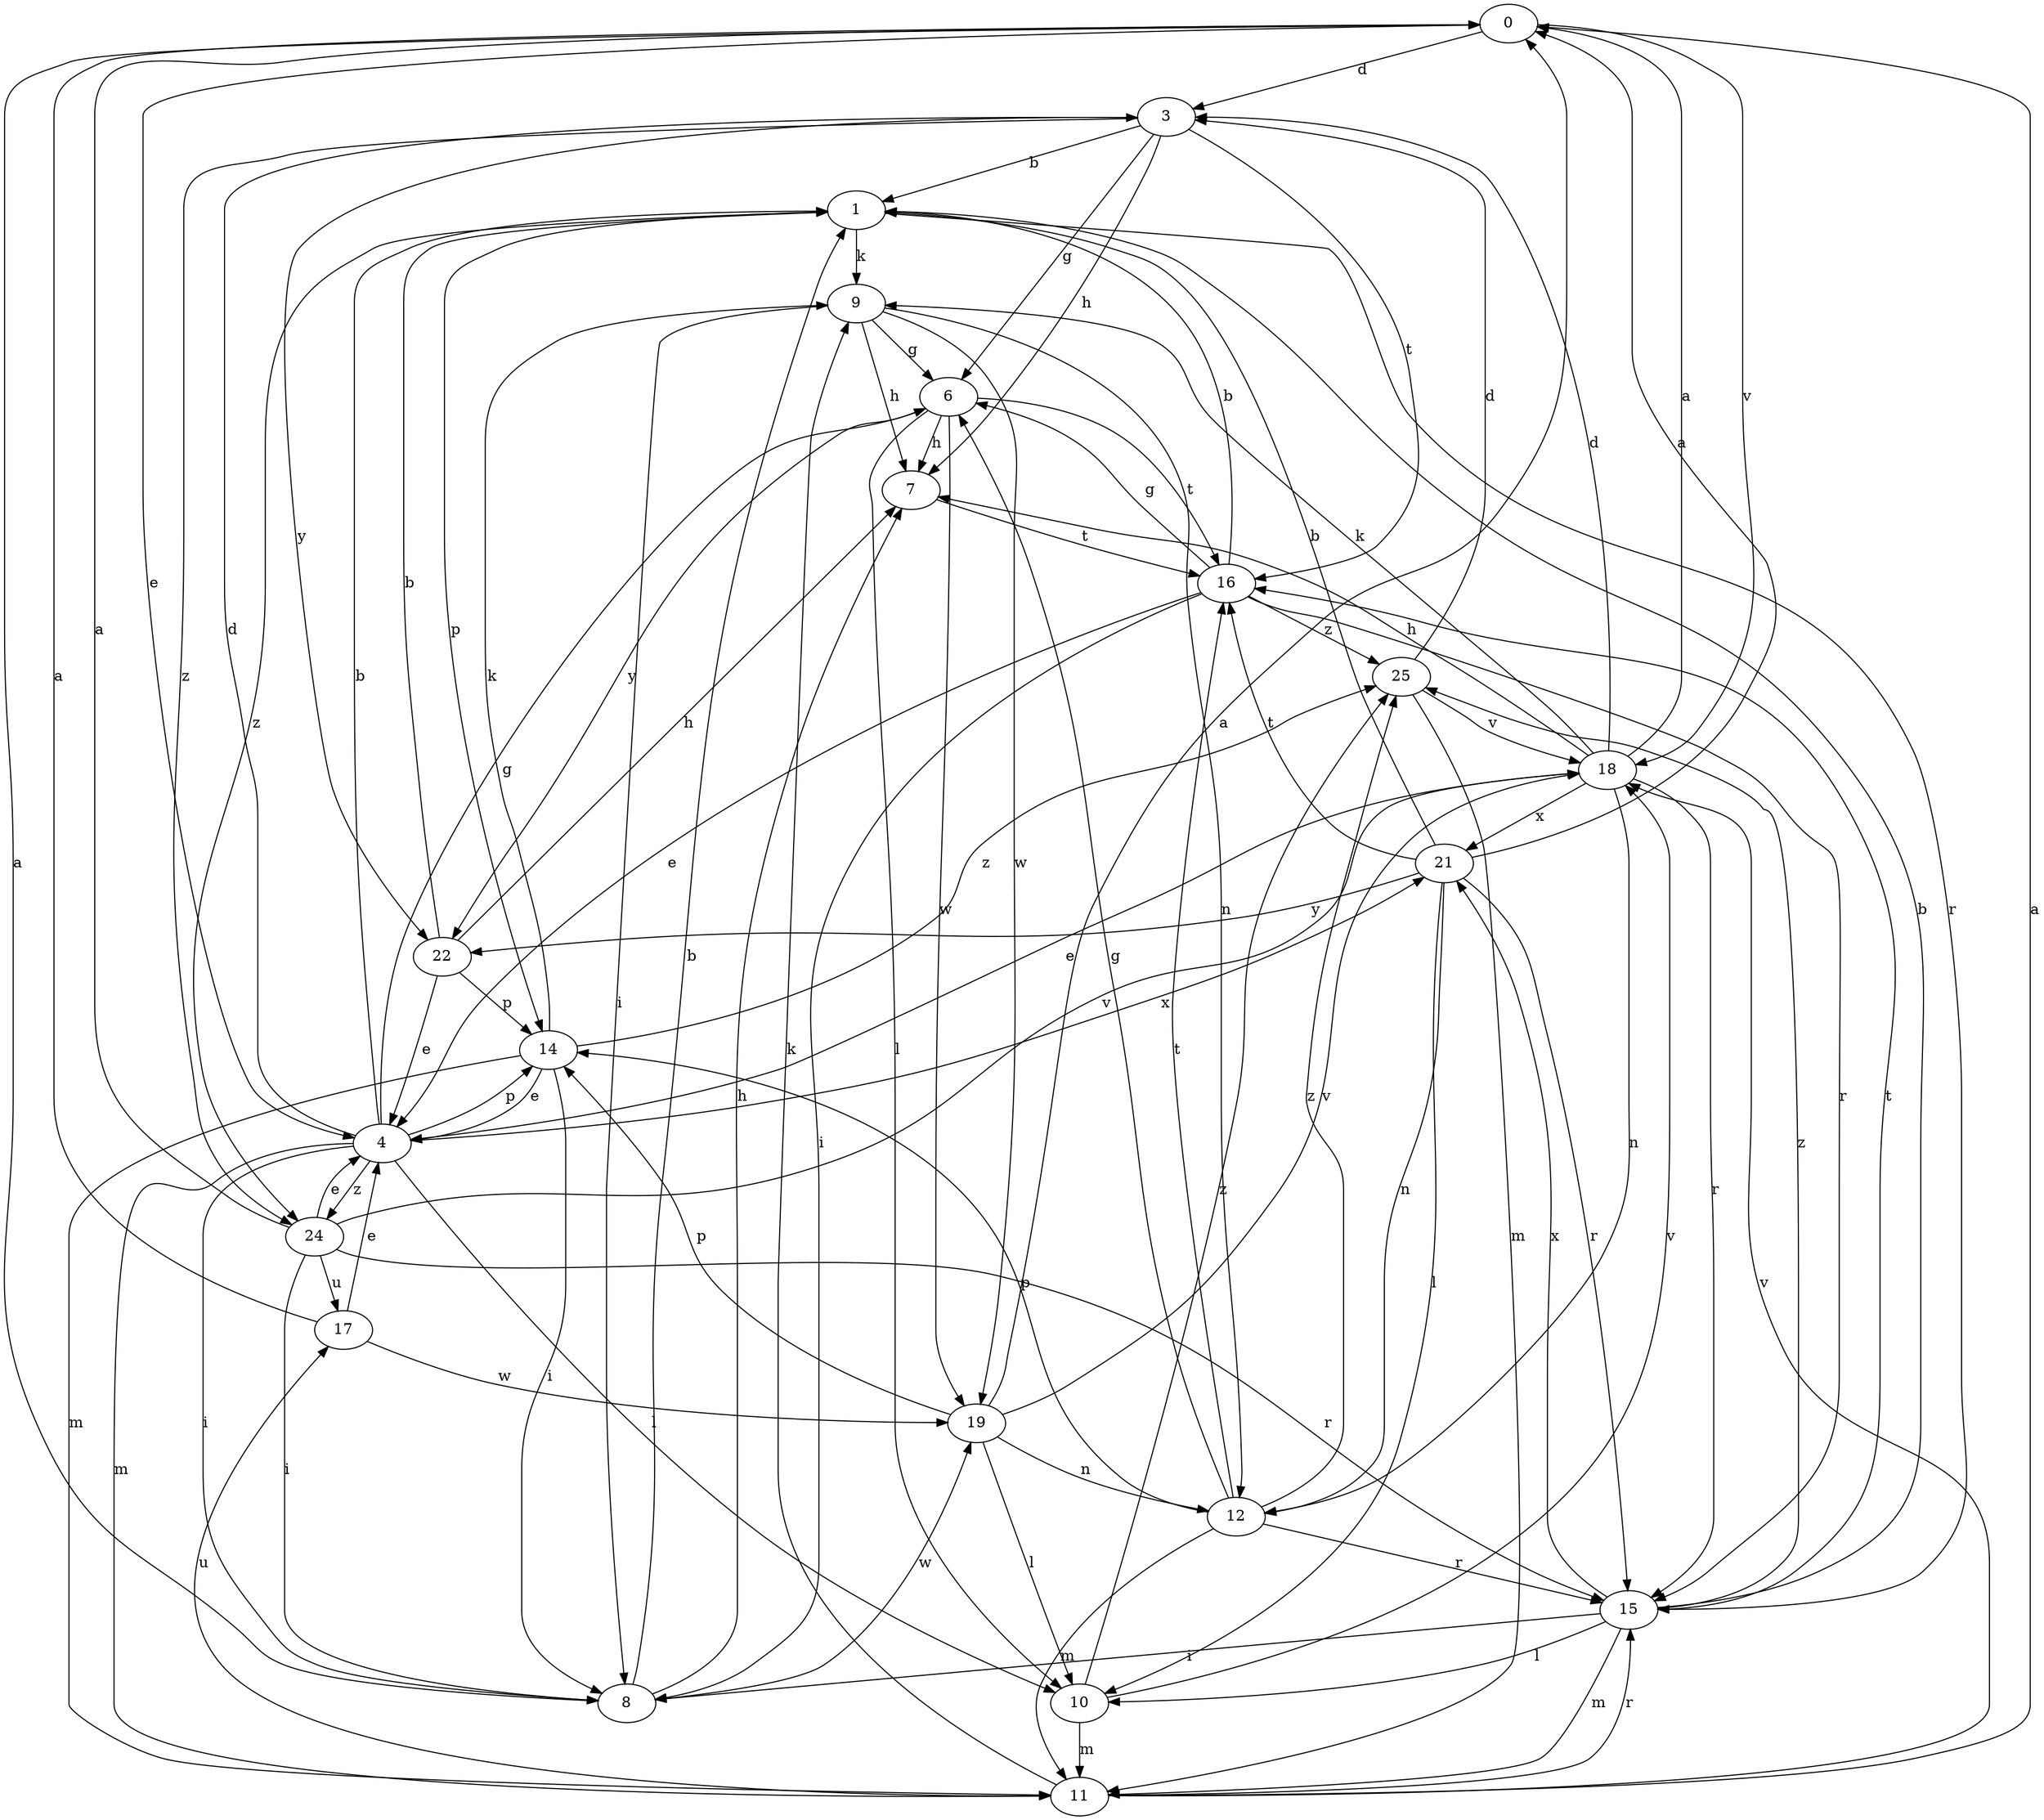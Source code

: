 strict digraph  {
0;
1;
3;
4;
6;
7;
8;
9;
10;
11;
12;
14;
15;
16;
17;
18;
19;
21;
22;
24;
25;
0 -> 3  [label=d];
0 -> 4  [label=e];
0 -> 18  [label=v];
1 -> 9  [label=k];
1 -> 14  [label=p];
1 -> 15  [label=r];
1 -> 24  [label=z];
3 -> 1  [label=b];
3 -> 6  [label=g];
3 -> 7  [label=h];
3 -> 16  [label=t];
3 -> 22  [label=y];
3 -> 24  [label=z];
4 -> 1  [label=b];
4 -> 3  [label=d];
4 -> 6  [label=g];
4 -> 8  [label=i];
4 -> 10  [label=l];
4 -> 11  [label=m];
4 -> 14  [label=p];
4 -> 21  [label=x];
4 -> 24  [label=z];
6 -> 7  [label=h];
6 -> 10  [label=l];
6 -> 16  [label=t];
6 -> 19  [label=w];
6 -> 22  [label=y];
7 -> 16  [label=t];
8 -> 0  [label=a];
8 -> 1  [label=b];
8 -> 7  [label=h];
8 -> 19  [label=w];
9 -> 6  [label=g];
9 -> 7  [label=h];
9 -> 8  [label=i];
9 -> 12  [label=n];
9 -> 19  [label=w];
10 -> 11  [label=m];
10 -> 18  [label=v];
10 -> 25  [label=z];
11 -> 0  [label=a];
11 -> 9  [label=k];
11 -> 15  [label=r];
11 -> 17  [label=u];
11 -> 18  [label=v];
12 -> 6  [label=g];
12 -> 11  [label=m];
12 -> 14  [label=p];
12 -> 15  [label=r];
12 -> 16  [label=t];
12 -> 25  [label=z];
14 -> 4  [label=e];
14 -> 8  [label=i];
14 -> 9  [label=k];
14 -> 11  [label=m];
14 -> 25  [label=z];
15 -> 1  [label=b];
15 -> 8  [label=i];
15 -> 10  [label=l];
15 -> 11  [label=m];
15 -> 16  [label=t];
15 -> 21  [label=x];
15 -> 25  [label=z];
16 -> 1  [label=b];
16 -> 4  [label=e];
16 -> 6  [label=g];
16 -> 8  [label=i];
16 -> 15  [label=r];
16 -> 25  [label=z];
17 -> 0  [label=a];
17 -> 4  [label=e];
17 -> 19  [label=w];
18 -> 0  [label=a];
18 -> 3  [label=d];
18 -> 4  [label=e];
18 -> 7  [label=h];
18 -> 9  [label=k];
18 -> 12  [label=n];
18 -> 15  [label=r];
18 -> 21  [label=x];
19 -> 0  [label=a];
19 -> 10  [label=l];
19 -> 12  [label=n];
19 -> 14  [label=p];
19 -> 18  [label=v];
21 -> 0  [label=a];
21 -> 1  [label=b];
21 -> 10  [label=l];
21 -> 12  [label=n];
21 -> 15  [label=r];
21 -> 16  [label=t];
21 -> 22  [label=y];
22 -> 1  [label=b];
22 -> 4  [label=e];
22 -> 7  [label=h];
22 -> 14  [label=p];
24 -> 0  [label=a];
24 -> 4  [label=e];
24 -> 8  [label=i];
24 -> 15  [label=r];
24 -> 17  [label=u];
24 -> 18  [label=v];
25 -> 3  [label=d];
25 -> 11  [label=m];
25 -> 18  [label=v];
}
